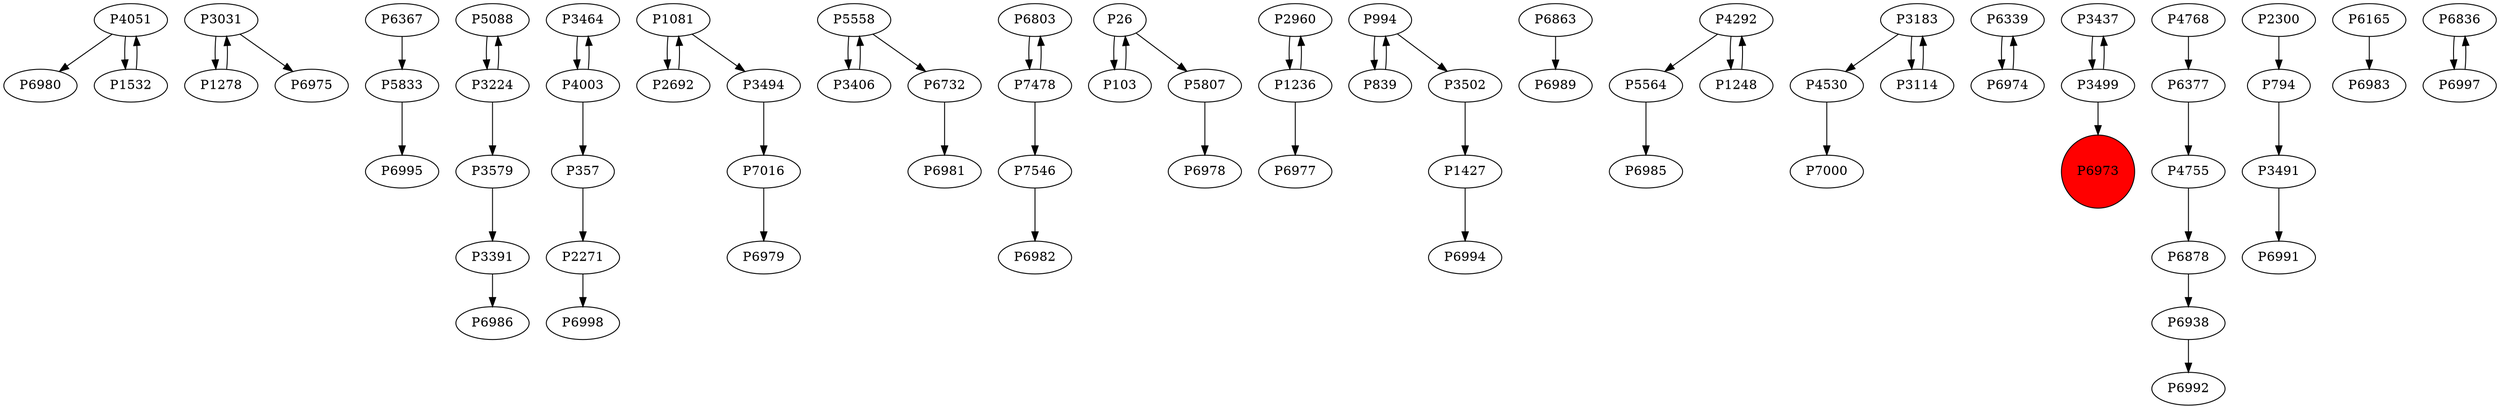 digraph {
	P4051 -> P6980
	P3031 -> P1278
	P1278 -> P3031
	P5833 -> P6995
	P5088 -> P3224
	P3464 -> P4003
	P1081 -> P2692
	P6732 -> P6981
	P3391 -> P6986
	P6803 -> P7478
	P26 -> P103
	P2960 -> P1236
	P994 -> P839
	P4003 -> P357
	P3406 -> P5558
	P6863 -> P6989
	P4292 -> P5564
	P1427 -> P6994
	P3031 -> P6975
	P4003 -> P3464
	P2271 -> P6998
	P4530 -> P7000
	P1236 -> P2960
	P5558 -> P3406
	P6339 -> P6974
	P3437 -> P3499
	P1248 -> P4292
	P994 -> P3502
	P5564 -> P6985
	P6974 -> P6339
	P7478 -> P6803
	P26 -> P5807
	P3579 -> P3391
	P3499 -> P3437
	P4755 -> P6878
	P5558 -> P6732
	P4768 -> P6377
	P6377 -> P4755
	P3183 -> P4530
	P3499 -> P6973
	P6878 -> P6938
	P6938 -> P6992
	P103 -> P26
	P794 -> P3491
	P1532 -> P4051
	P7016 -> P6979
	P6165 -> P6983
	P4292 -> P1248
	P6367 -> P5833
	P7478 -> P7546
	P2300 -> P794
	P4051 -> P1532
	P6836 -> P6997
	P357 -> P2271
	P3224 -> P5088
	P6997 -> P6836
	P1236 -> P6977
	P3494 -> P7016
	P3502 -> P1427
	P839 -> P994
	P7546 -> P6982
	P3491 -> P6991
	P3183 -> P3114
	P3114 -> P3183
	P1081 -> P3494
	P2692 -> P1081
	P5807 -> P6978
	P3224 -> P3579
	P6973 [shape=circle]
	P6973 [style=filled]
	P6973 [fillcolor=red]
}